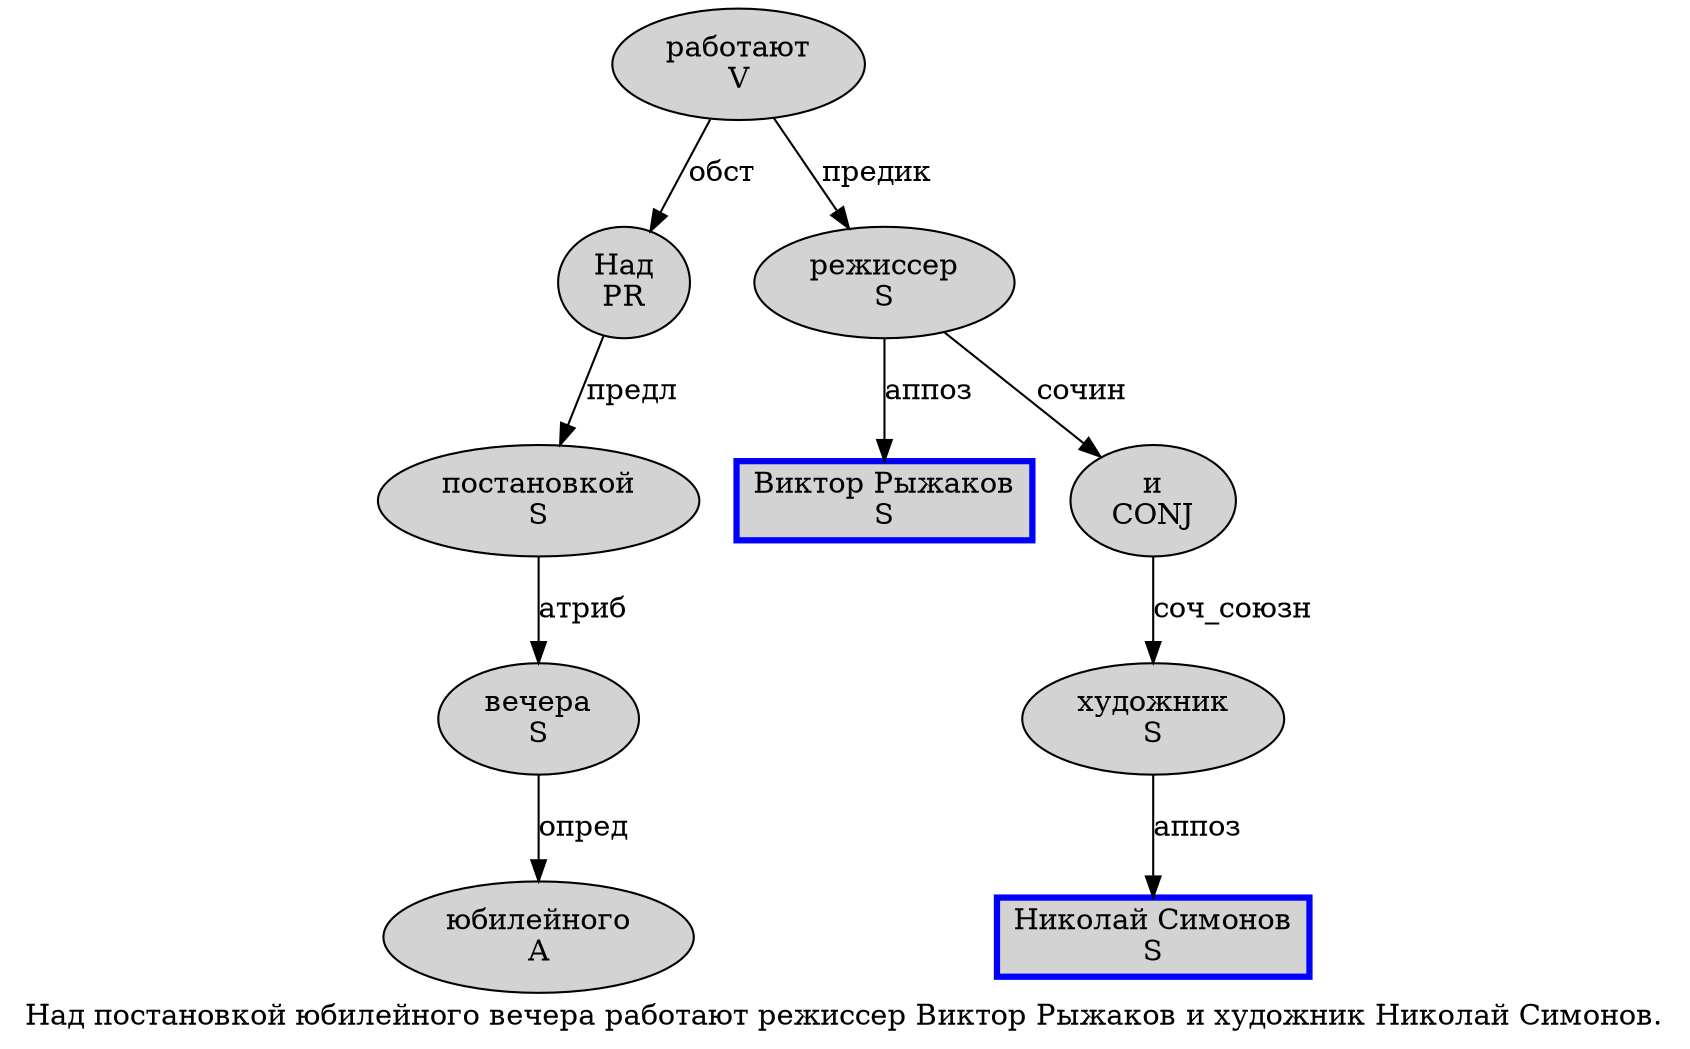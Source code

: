 digraph SENTENCE_151 {
	graph [label="Над постановкой юбилейного вечера работают режиссер Виктор Рыжаков и художник Николай Симонов."]
	node [style=filled]
		0 [label="Над
PR" color="" fillcolor=lightgray penwidth=1 shape=ellipse]
		1 [label="постановкой
S" color="" fillcolor=lightgray penwidth=1 shape=ellipse]
		2 [label="юбилейного
A" color="" fillcolor=lightgray penwidth=1 shape=ellipse]
		3 [label="вечера
S" color="" fillcolor=lightgray penwidth=1 shape=ellipse]
		4 [label="работают
V" color="" fillcolor=lightgray penwidth=1 shape=ellipse]
		5 [label="режиссер
S" color="" fillcolor=lightgray penwidth=1 shape=ellipse]
		6 [label="Виктор Рыжаков
S" color=blue fillcolor=lightgray penwidth=3 shape=box]
		7 [label="и
CONJ" color="" fillcolor=lightgray penwidth=1 shape=ellipse]
		8 [label="художник
S" color="" fillcolor=lightgray penwidth=1 shape=ellipse]
		9 [label="Николай Симонов
S" color=blue fillcolor=lightgray penwidth=3 shape=box]
			8 -> 9 [label="аппоз"]
			4 -> 0 [label="обст"]
			4 -> 5 [label="предик"]
			0 -> 1 [label="предл"]
			1 -> 3 [label="атриб"]
			3 -> 2 [label="опред"]
			7 -> 8 [label="соч_союзн"]
			5 -> 6 [label="аппоз"]
			5 -> 7 [label="сочин"]
}